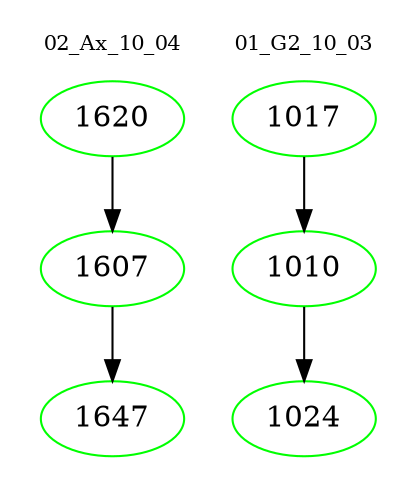 digraph{
subgraph cluster_0 {
color = white
label = "02_Ax_10_04";
fontsize=10;
T0_1620 [label="1620", color="green"]
T0_1620 -> T0_1607 [color="black"]
T0_1607 [label="1607", color="green"]
T0_1607 -> T0_1647 [color="black"]
T0_1647 [label="1647", color="green"]
}
subgraph cluster_1 {
color = white
label = "01_G2_10_03";
fontsize=10;
T1_1017 [label="1017", color="green"]
T1_1017 -> T1_1010 [color="black"]
T1_1010 [label="1010", color="green"]
T1_1010 -> T1_1024 [color="black"]
T1_1024 [label="1024", color="green"]
}
}
